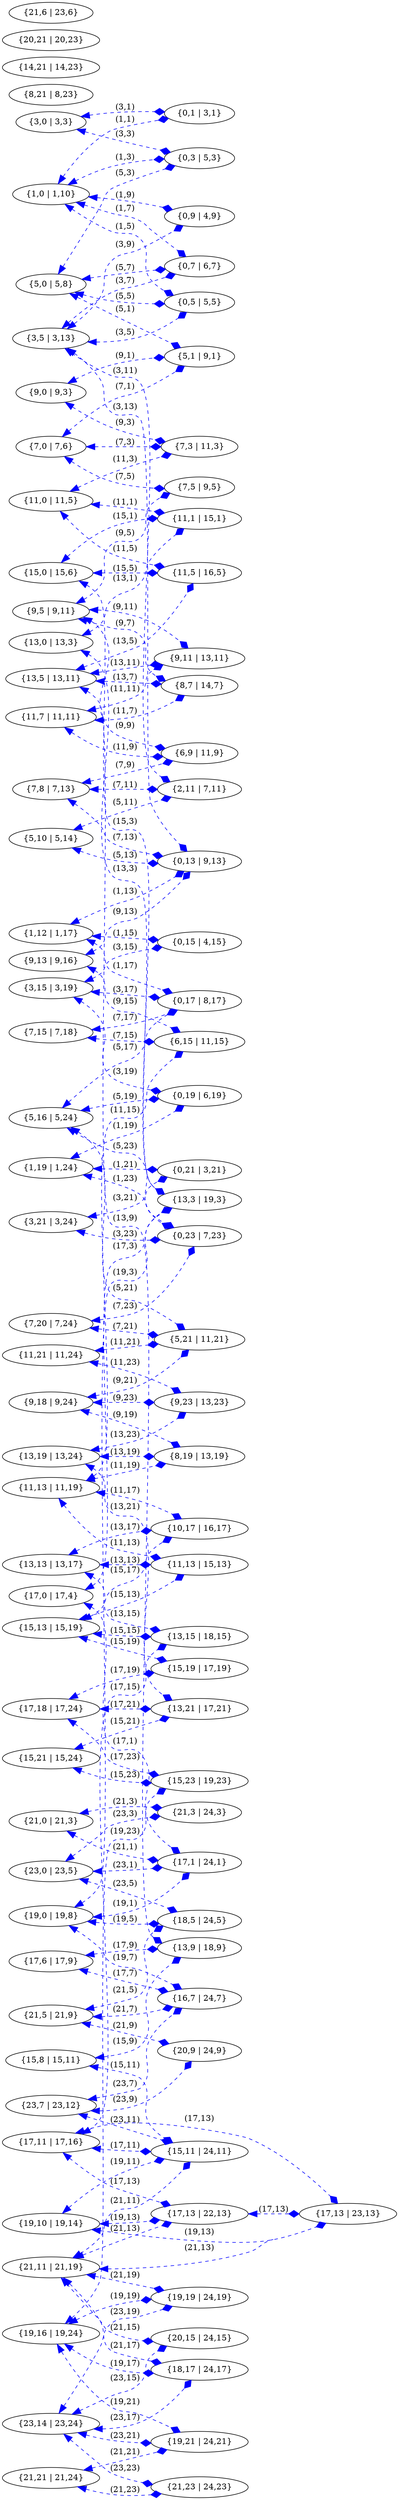 digraph G {
    node [shape=ellipse];
    rankdir=LR;
    nodesep=0.15;
    ranksep=0.5;
    concentrate=true;
    slot0 [label="{1,0 | 1,10}"];
    slot1 [label="{1,12 | 1,17}"];
    slot2 [label="{1,19 | 1,24}"];
    slot3 [label="{3,0 | 3,3}"];
    slot4 [label="{3,5 | 3,13}"];
    slot5 [label="{3,15 | 3,19}"];
    slot6 [label="{3,21 | 3,24}"];
    slot7 [label="{5,0 | 5,8}"];
    slot8 [label="{5,10 | 5,14}"];
    slot9 [label="{5,16 | 5,24}"];
    slot10 [label="{7,0 | 7,6}"];
    slot11 [label="{7,8 | 7,13}"];
    slot12 [label="{7,15 | 7,18}"];
    slot13 [label="{7,20 | 7,24}"];
    slot14 [label="{8,21 | 8,23}"];
    slot15 [label="{9,0 | 9,3}"];
    slot16 [label="{9,5 | 9,11}"];
    slot17 [label="{9,13 | 9,16}"];
    slot18 [label="{9,18 | 9,24}"];
    slot19 [label="{11,0 | 11,5}"];
    slot20 [label="{11,7 | 11,11}"];
    slot21 [label="{11,13 | 11,19}"];
    slot22 [label="{11,21 | 11,24}"];
    slot23 [label="{13,0 | 13,3}"];
    slot24 [label="{13,5 | 13,11}"];
    slot25 [label="{13,13 | 13,17}"];
    slot26 [label="{13,19 | 13,24}"];
    slot27 [label="{14,21 | 14,23}"];
    slot28 [label="{15,0 | 15,6}"];
    slot29 [label="{15,8 | 15,11}"];
    slot30 [label="{15,13 | 15,19}"];
    slot31 [label="{15,21 | 15,24}"];
    slot32 [label="{17,0 | 17,4}"];
    slot33 [label="{17,6 | 17,9}"];
    slot34 [label="{17,11 | 17,16}"];
    slot35 [label="{17,18 | 17,24}"];
    slot36 [label="{19,0 | 19,8}"];
    slot37 [label="{19,10 | 19,14}"];
    slot38 [label="{19,16 | 19,24}"];
    slot39 [label="{20,21 | 20,23}"];
    slot40 [label="{21,0 | 21,3}"];
    slot41 [label="{21,5 | 21,9}"];
    slot42 [label="{21,11 | 21,19}"];
    slot43 [label="{21,21 | 21,24}"];
    slot44 [label="{23,0 | 23,5}"];
    slot45 [label="{23,7 | 23,12}"];
    slot46 [label="{23,14 | 23,24}"];
    slot47 [label="{0,1 | 3,1}"];
    slot48 [label="{5,1 | 9,1}"];
    slot49 [label="{11,1 | 15,1}"];
    slot50 [label="{17,1 | 24,1}"];
    slot51 [label="{0,3 | 5,3}"];
    slot52 [label="{7,3 | 11,3}"];
    slot53 [label="{13,3 | 19,3}"];
    slot54 [label="{21,3 | 24,3}"];
    slot55 [label="{0,5 | 5,5}"];
    slot56 [label="{7,5 | 9,5}"];
    slot57 [label="{11,5 | 16,5}"];
    slot58 [label="{18,5 | 24,5}"];
    slot59 [label="{21,6 | 23,6}"];
    slot60 [label="{0,7 | 6,7}"];
    slot61 [label="{8,7 | 14,7}"];
    slot62 [label="{16,7 | 24,7}"];
    slot63 [label="{0,9 | 4,9}"];
    slot64 [label="{6,9 | 11,9}"];
    slot65 [label="{13,9 | 18,9}"];
    slot66 [label="{20,9 | 24,9}"];
    slot67 [label="{2,11 | 7,11}"];
    slot68 [label="{9,11 | 13,11}"];
    slot69 [label="{15,11 | 24,11}"];
    slot70 [label="{0,13 | 9,13}"];
    slot71 [label="{11,13 | 15,13}"];
    slot72 [label="{17,13 | 22,13}"];
    slot73 [label="{17,13 | 23,13}"];
    slot74 [label="{0,15 | 4,15}"];
    slot75 [label="{6,15 | 11,15}"];
    slot76 [label="{13,15 | 18,15}"];
    slot77 [label="{20,15 | 24,15}"];
    slot78 [label="{0,17 | 8,17}"];
    slot79 [label="{10,17 | 16,17}"];
    slot80 [label="{18,17 | 24,17}"];
    slot81 [label="{0,19 | 6,19}"];
    slot82 [label="{8,19 | 13,19}"];
    slot83 [label="{15,19 | 17,19}"];
    slot84 [label="{19,19 | 24,19}"];
    slot85 [label="{0,21 | 3,21}"];
    slot86 [label="{5,21 | 11,21}"];
    slot87 [label="{13,21 | 17,21}"];
    slot88 [label="{19,21 | 24,21}"];
    slot89 [label="{0,23 | 7,23}"];
    slot90 [label="{9,23 | 13,23}"];
    slot91 [label="{15,23 | 19,23}"];
    slot92 [label="{21,23 | 24,23}"];
    slot0 -> slot47 [label="(1,1)", color="blue", style="dashed", arrowhead="diamond", arrowsize=1.5, dir="both"];
    slot0 -> slot51 [label="(1,3)", color="blue", style="dashed", arrowhead="diamond", arrowsize=1.5, dir="both"];
    slot0 -> slot55 [label="(1,5)", color="blue", style="dashed", arrowhead="diamond", arrowsize=1.5, dir="both"];
    slot0 -> slot60 [label="(1,7)", color="blue", style="dashed", arrowhead="diamond", arrowsize=1.5, dir="both"];
    slot0 -> slot63 [label="(1,9)", color="blue", style="dashed", arrowhead="diamond", arrowsize=1.5, dir="both"];
    slot1 -> slot70 [label="(1,13)", color="blue", style="dashed", arrowhead="diamond", arrowsize=1.5, dir="both"];
    slot1 -> slot74 [label="(1,15)", color="blue", style="dashed", arrowhead="diamond", arrowsize=1.5, dir="both"];
    slot1 -> slot78 [label="(1,17)", color="blue", style="dashed", arrowhead="diamond", arrowsize=1.5, dir="both"];
    slot2 -> slot81 [label="(1,19)", color="blue", style="dashed", arrowhead="diamond", arrowsize=1.5, dir="both"];
    slot2 -> slot85 [label="(1,21)", color="blue", style="dashed", arrowhead="diamond", arrowsize=1.5, dir="both"];
    slot2 -> slot89 [label="(1,23)", color="blue", style="dashed", arrowhead="diamond", arrowsize=1.5, dir="both"];
    slot3 -> slot47 [label="(3,1)", color="blue", style="dashed", arrowhead="diamond", arrowsize=1.5, dir="both"];
    slot3 -> slot51 [label="(3,3)", color="blue", style="dashed", arrowhead="diamond", arrowsize=1.5, dir="both"];
    slot4 -> slot55 [label="(3,5)", color="blue", style="dashed", arrowhead="diamond", arrowsize=1.5, dir="both"];
    slot4 -> slot60 [label="(3,7)", color="blue", style="dashed", arrowhead="diamond", arrowsize=1.5, dir="both"];
    slot4 -> slot63 [label="(3,9)", color="blue", style="dashed", arrowhead="diamond", arrowsize=1.5, dir="both"];
    slot4 -> slot67 [label="(3,11)", color="blue", style="dashed", arrowhead="diamond", arrowsize=1.5, dir="both"];
    slot4 -> slot70 [label="(3,13)", color="blue", style="dashed", arrowhead="diamond", arrowsize=1.5, dir="both"];
    slot5 -> slot74 [label="(3,15)", color="blue", style="dashed", arrowhead="diamond", arrowsize=1.5, dir="both"];
    slot5 -> slot78 [label="(3,17)", color="blue", style="dashed", arrowhead="diamond", arrowsize=1.5, dir="both"];
    slot5 -> slot81 [label="(3,19)", color="blue", style="dashed", arrowhead="diamond", arrowsize=1.5, dir="both"];
    slot6 -> slot85 [label="(3,21)", color="blue", style="dashed", arrowhead="diamond", arrowsize=1.5, dir="both"];
    slot6 -> slot89 [label="(3,23)", color="blue", style="dashed", arrowhead="diamond", arrowsize=1.5, dir="both"];
    slot7 -> slot48 [label="(5,1)", color="blue", style="dashed", arrowhead="diamond", arrowsize=1.5, dir="both"];
    slot7 -> slot51 [label="(5,3)", color="blue", style="dashed", arrowhead="diamond", arrowsize=1.5, dir="both"];
    slot7 -> slot55 [label="(5,5)", color="blue", style="dashed", arrowhead="diamond", arrowsize=1.5, dir="both"];
    slot7 -> slot60 [label="(5,7)", color="blue", style="dashed", arrowhead="diamond", arrowsize=1.5, dir="both"];
    slot8 -> slot67 [label="(5,11)", color="blue", style="dashed", arrowhead="diamond", arrowsize=1.5, dir="both"];
    slot8 -> slot70 [label="(5,13)", color="blue", style="dashed", arrowhead="diamond", arrowsize=1.5, dir="both"];
    slot9 -> slot78 [label="(5,17)", color="blue", style="dashed", arrowhead="diamond", arrowsize=1.5, dir="both"];
    slot9 -> slot81 [label="(5,19)", color="blue", style="dashed", arrowhead="diamond", arrowsize=1.5, dir="both"];
    slot9 -> slot86 [label="(5,21)", color="blue", style="dashed", arrowhead="diamond", arrowsize=1.5, dir="both"];
    slot9 -> slot89 [label="(5,23)", color="blue", style="dashed", arrowhead="diamond", arrowsize=1.5, dir="both"];
    slot10 -> slot48 [label="(7,1)", color="blue", style="dashed", arrowhead="diamond", arrowsize=1.5, dir="both"];
    slot10 -> slot52 [label="(7,3)", color="blue", style="dashed", arrowhead="diamond", arrowsize=1.5, dir="both"];
    slot10 -> slot56 [label="(7,5)", color="blue", style="dashed", arrowhead="diamond", arrowsize=1.5, dir="both"];
    slot11 -> slot64 [label="(7,9)", color="blue", style="dashed", arrowhead="diamond", arrowsize=1.5, dir="both"];
    slot11 -> slot67 [label="(7,11)", color="blue", style="dashed", arrowhead="diamond", arrowsize=1.5, dir="both"];
    slot11 -> slot70 [label="(7,13)", color="blue", style="dashed", arrowhead="diamond", arrowsize=1.5, dir="both"];
    slot12 -> slot75 [label="(7,15)", color="blue", style="dashed", arrowhead="diamond", arrowsize=1.5, dir="both"];
    slot12 -> slot78 [label="(7,17)", color="blue", style="dashed", arrowhead="diamond", arrowsize=1.5, dir="both"];
    slot13 -> slot86 [label="(7,21)", color="blue", style="dashed", arrowhead="diamond", arrowsize=1.5, dir="both"];
    slot13 -> slot89 [label="(7,23)", color="blue", style="dashed", arrowhead="diamond", arrowsize=1.5, dir="both"];
    slot15 -> slot48 [label="(9,1)", color="blue", style="dashed", arrowhead="diamond", arrowsize=1.5, dir="both"];
    slot15 -> slot52 [label="(9,3)", color="blue", style="dashed", arrowhead="diamond", arrowsize=1.5, dir="both"];
    slot16 -> slot56 [label="(9,5)", color="blue", style="dashed", arrowhead="diamond", arrowsize=1.5, dir="both"];
    slot16 -> slot61 [label="(9,7)", color="blue", style="dashed", arrowhead="diamond", arrowsize=1.5, dir="both"];
    slot16 -> slot64 [label="(9,9)", color="blue", style="dashed", arrowhead="diamond", arrowsize=1.5, dir="both"];
    slot16 -> slot68 [label="(9,11)", color="blue", style="dashed", arrowhead="diamond", arrowsize=1.5, dir="both"];
    slot17 -> slot70 [label="(9,13)", color="blue", style="dashed", arrowhead="diamond", arrowsize=1.5, dir="both"];
    slot17 -> slot75 [label="(9,15)", color="blue", style="dashed", arrowhead="diamond", arrowsize=1.5, dir="both"];
    slot18 -> slot82 [label="(9,19)", color="blue", style="dashed", arrowhead="diamond", arrowsize=1.5, dir="both"];
    slot18 -> slot86 [label="(9,21)", color="blue", style="dashed", arrowhead="diamond", arrowsize=1.5, dir="both"];
    slot18 -> slot90 [label="(9,23)", color="blue", style="dashed", arrowhead="diamond", arrowsize=1.5, dir="both"];
    slot19 -> slot49 [label="(11,1)", color="blue", style="dashed", arrowhead="diamond", arrowsize=1.5, dir="both"];
    slot19 -> slot52 [label="(11,3)", color="blue", style="dashed", arrowhead="diamond", arrowsize=1.5, dir="both"];
    slot19 -> slot57 [label="(11,5)", color="blue", style="dashed", arrowhead="diamond", arrowsize=1.5, dir="both"];
    slot20 -> slot61 [label="(11,7)", color="blue", style="dashed", arrowhead="diamond", arrowsize=1.5, dir="both"];
    slot20 -> slot64 [label="(11,9)", color="blue", style="dashed", arrowhead="diamond", arrowsize=1.5, dir="both"];
    slot20 -> slot68 [label="(11,11)", color="blue", style="dashed", arrowhead="diamond", arrowsize=1.5, dir="both"];
    slot21 -> slot71 [label="(11,13)", color="blue", style="dashed", arrowhead="diamond", arrowsize=1.5, dir="both"];
    slot21 -> slot75 [label="(11,15)", color="blue", style="dashed", arrowhead="diamond", arrowsize=1.5, dir="both"];
    slot21 -> slot79 [label="(11,17)", color="blue", style="dashed", arrowhead="diamond", arrowsize=1.5, dir="both"];
    slot21 -> slot82 [label="(11,19)", color="blue", style="dashed", arrowhead="diamond", arrowsize=1.5, dir="both"];
    slot22 -> slot86 [label="(11,21)", color="blue", style="dashed", arrowhead="diamond", arrowsize=1.5, dir="both"];
    slot22 -> slot90 [label="(11,23)", color="blue", style="dashed", arrowhead="diamond", arrowsize=1.5, dir="both"];
    slot23 -> slot49 [label="(13,1)", color="blue", style="dashed", arrowhead="diamond", arrowsize=1.5, dir="both"];
    slot23 -> slot53 [label="(13,3)", color="blue", style="dashed", arrowhead="diamond", arrowsize=1.5, dir="both"];
    slot24 -> slot57 [label="(13,5)", color="blue", style="dashed", arrowhead="diamond", arrowsize=1.5, dir="both"];
    slot24 -> slot61 [label="(13,7)", color="blue", style="dashed", arrowhead="diamond", arrowsize=1.5, dir="both"];
    slot24 -> slot65 [label="(13,9)", color="blue", style="dashed", arrowhead="diamond", arrowsize=1.5, dir="both"];
    slot24 -> slot68 [label="(13,11)", color="blue", style="dashed", arrowhead="diamond", arrowsize=1.5, dir="both"];
    slot25 -> slot71 [label="(13,13)", color="blue", style="dashed", arrowhead="diamond", arrowsize=1.5, dir="both"];
    slot25 -> slot76 [label="(13,15)", color="blue", style="dashed", arrowhead="diamond", arrowsize=1.5, dir="both"];
    slot25 -> slot79 [label="(13,17)", color="blue", style="dashed", arrowhead="diamond", arrowsize=1.5, dir="both"];
    slot26 -> slot82 [label="(13,19)", color="blue", style="dashed", arrowhead="diamond", arrowsize=1.5, dir="both"];
    slot26 -> slot87 [label="(13,21)", color="blue", style="dashed", arrowhead="diamond", arrowsize=1.5, dir="both"];
    slot26 -> slot90 [label="(13,23)", color="blue", style="dashed", arrowhead="diamond", arrowsize=1.5, dir="both"];
    slot28 -> slot49 [label="(15,1)", color="blue", style="dashed", arrowhead="diamond", arrowsize=1.5, dir="both"];
    slot28 -> slot53 [label="(15,3)", color="blue", style="dashed", arrowhead="diamond", arrowsize=1.5, dir="both"];
    slot28 -> slot57 [label="(15,5)", color="blue", style="dashed", arrowhead="diamond", arrowsize=1.5, dir="both"];
    slot29 -> slot65 [label="(15,9)", color="blue", style="dashed", arrowhead="diamond", arrowsize=1.5, dir="both"];
    slot29 -> slot69 [label="(15,11)", color="blue", style="dashed", arrowhead="diamond", arrowsize=1.5, dir="both"];
    slot30 -> slot71 [label="(15,13)", color="blue", style="dashed", arrowhead="diamond", arrowsize=1.5, dir="both"];
    slot30 -> slot76 [label="(15,15)", color="blue", style="dashed", arrowhead="diamond", arrowsize=1.5, dir="both"];
    slot30 -> slot79 [label="(15,17)", color="blue", style="dashed", arrowhead="diamond", arrowsize=1.5, dir="both"];
    slot30 -> slot83 [label="(15,19)", color="blue", style="dashed", arrowhead="diamond", arrowsize=1.5, dir="both"];
    slot31 -> slot87 [label="(15,21)", color="blue", style="dashed", arrowhead="diamond", arrowsize=1.5, dir="both"];
    slot31 -> slot91 [label="(15,23)", color="blue", style="dashed", arrowhead="diamond", arrowsize=1.5, dir="both"];
    slot32 -> slot50 [label="(17,1)", color="blue", style="dashed", arrowhead="diamond", arrowsize=1.5, dir="both"];
    slot32 -> slot53 [label="(17,3)", color="blue", style="dashed", arrowhead="diamond", arrowsize=1.5, dir="both"];
    slot33 -> slot62 [label="(17,7)", color="blue", style="dashed", arrowhead="diamond", arrowsize=1.5, dir="both"];
    slot33 -> slot65 [label="(17,9)", color="blue", style="dashed", arrowhead="diamond", arrowsize=1.5, dir="both"];
    slot34 -> slot69 [label="(17,11)", color="blue", style="dashed", arrowhead="diamond", arrowsize=1.5, dir="both"];
    slot34 -> slot72 [label="(17,13)", color="blue", style="dashed", arrowhead="diamond", arrowsize=1.5, dir="both"];
    slot34 -> slot73 [label="(17,13)", color="blue", style="dashed", arrowhead="diamond", arrowsize=1.5, dir="both"];
    slot34 -> slot76 [label="(17,15)", color="blue", style="dashed", arrowhead="diamond", arrowsize=1.5, dir="both"];
    slot35 -> slot83 [label="(17,19)", color="blue", style="dashed", arrowhead="diamond", arrowsize=1.5, dir="both"];
    slot35 -> slot87 [label="(17,21)", color="blue", style="dashed", arrowhead="diamond", arrowsize=1.5, dir="both"];
    slot35 -> slot91 [label="(17,23)", color="blue", style="dashed", arrowhead="diamond", arrowsize=1.5, dir="both"];
    slot36 -> slot50 [label="(19,1)", color="blue", style="dashed", arrowhead="diamond", arrowsize=1.5, dir="both"];
    slot36 -> slot53 [label="(19,3)", color="blue", style="dashed", arrowhead="diamond", arrowsize=1.5, dir="both"];
    slot36 -> slot58 [label="(19,5)", color="blue", style="dashed", arrowhead="diamond", arrowsize=1.5, dir="both"];
    slot36 -> slot62 [label="(19,7)", color="blue", style="dashed", arrowhead="diamond", arrowsize=1.5, dir="both"];
    slot37 -> slot69 [label="(19,11)", color="blue", style="dashed", arrowhead="diamond", arrowsize=1.5, dir="both"];
    slot37 -> slot72 [label="(19,13)", color="blue", style="dashed", arrowhead="diamond", arrowsize=1.5, dir="both"];
    slot37 -> slot73 [label="(19,13)", color="blue", style="dashed", arrowhead="diamond", arrowsize=1.5, dir="both"];
    slot38 -> slot80 [label="(19,17)", color="blue", style="dashed", arrowhead="diamond", arrowsize=1.5, dir="both"];
    slot38 -> slot84 [label="(19,19)", color="blue", style="dashed", arrowhead="diamond", arrowsize=1.5, dir="both"];
    slot38 -> slot88 [label="(19,21)", color="blue", style="dashed", arrowhead="diamond", arrowsize=1.5, dir="both"];
    slot38 -> slot91 [label="(19,23)", color="blue", style="dashed", arrowhead="diamond", arrowsize=1.5, dir="both"];
    slot40 -> slot50 [label="(21,1)", color="blue", style="dashed", arrowhead="diamond", arrowsize=1.5, dir="both"];
    slot40 -> slot54 [label="(21,3)", color="blue", style="dashed", arrowhead="diamond", arrowsize=1.5, dir="both"];
    slot41 -> slot58 [label="(21,5)", color="blue", style="dashed", arrowhead="diamond", arrowsize=1.5, dir="both"];
    slot41 -> slot62 [label="(21,7)", color="blue", style="dashed", arrowhead="diamond", arrowsize=1.5, dir="both"];
    slot41 -> slot66 [label="(21,9)", color="blue", style="dashed", arrowhead="diamond", arrowsize=1.5, dir="both"];
    slot42 -> slot69 [label="(21,11)", color="blue", style="dashed", arrowhead="diamond", arrowsize=1.5, dir="both"];
    slot42 -> slot72 [label="(21,13)", color="blue", style="dashed", arrowhead="diamond", arrowsize=1.5, dir="both"];
    slot42 -> slot73 [label="(21,13)", color="blue", style="dashed", arrowhead="diamond", arrowsize=1.5, dir="both"];
    slot42 -> slot77 [label="(21,15)", color="blue", style="dashed", arrowhead="diamond", arrowsize=1.5, dir="both"];
    slot42 -> slot80 [label="(21,17)", color="blue", style="dashed", arrowhead="diamond", arrowsize=1.5, dir="both"];
    slot42 -> slot84 [label="(21,19)", color="blue", style="dashed", arrowhead="diamond", arrowsize=1.5, dir="both"];
    slot43 -> slot88 [label="(21,21)", color="blue", style="dashed", arrowhead="diamond", arrowsize=1.5, dir="both"];
    slot43 -> slot92 [label="(21,23)", color="blue", style="dashed", arrowhead="diamond", arrowsize=1.5, dir="both"];
    slot44 -> slot50 [label="(23,1)", color="blue", style="dashed", arrowhead="diamond", arrowsize=1.5, dir="both"];
    slot44 -> slot54 [label="(23,3)", color="blue", style="dashed", arrowhead="diamond", arrowsize=1.5, dir="both"];
    slot44 -> slot58 [label="(23,5)", color="blue", style="dashed", arrowhead="diamond", arrowsize=1.5, dir="both"];
    slot45 -> slot62 [label="(23,7)", color="blue", style="dashed", arrowhead="diamond", arrowsize=1.5, dir="both"];
    slot45 -> slot66 [label="(23,9)", color="blue", style="dashed", arrowhead="diamond", arrowsize=1.5, dir="both"];
    slot45 -> slot69 [label="(23,11)", color="blue", style="dashed", arrowhead="diamond", arrowsize=1.5, dir="both"];
    slot46 -> slot77 [label="(23,15)", color="blue", style="dashed", arrowhead="diamond", arrowsize=1.5, dir="both"];
    slot46 -> slot80 [label="(23,17)", color="blue", style="dashed", arrowhead="diamond", arrowsize=1.5, dir="both"];
    slot46 -> slot84 [label="(23,19)", color="blue", style="dashed", arrowhead="diamond", arrowsize=1.5, dir="both"];
    slot46 -> slot88 [label="(23,21)", color="blue", style="dashed", arrowhead="diamond", arrowsize=1.5, dir="both"];
    slot46 -> slot92 [label="(23,23)", color="blue", style="dashed", arrowhead="diamond", arrowsize=1.5, dir="both"];
    slot72 -> slot73 [label="(17,13)", color="blue", style="dashed", arrowhead="diamond", arrowsize=1.5, dir="both"];
}
